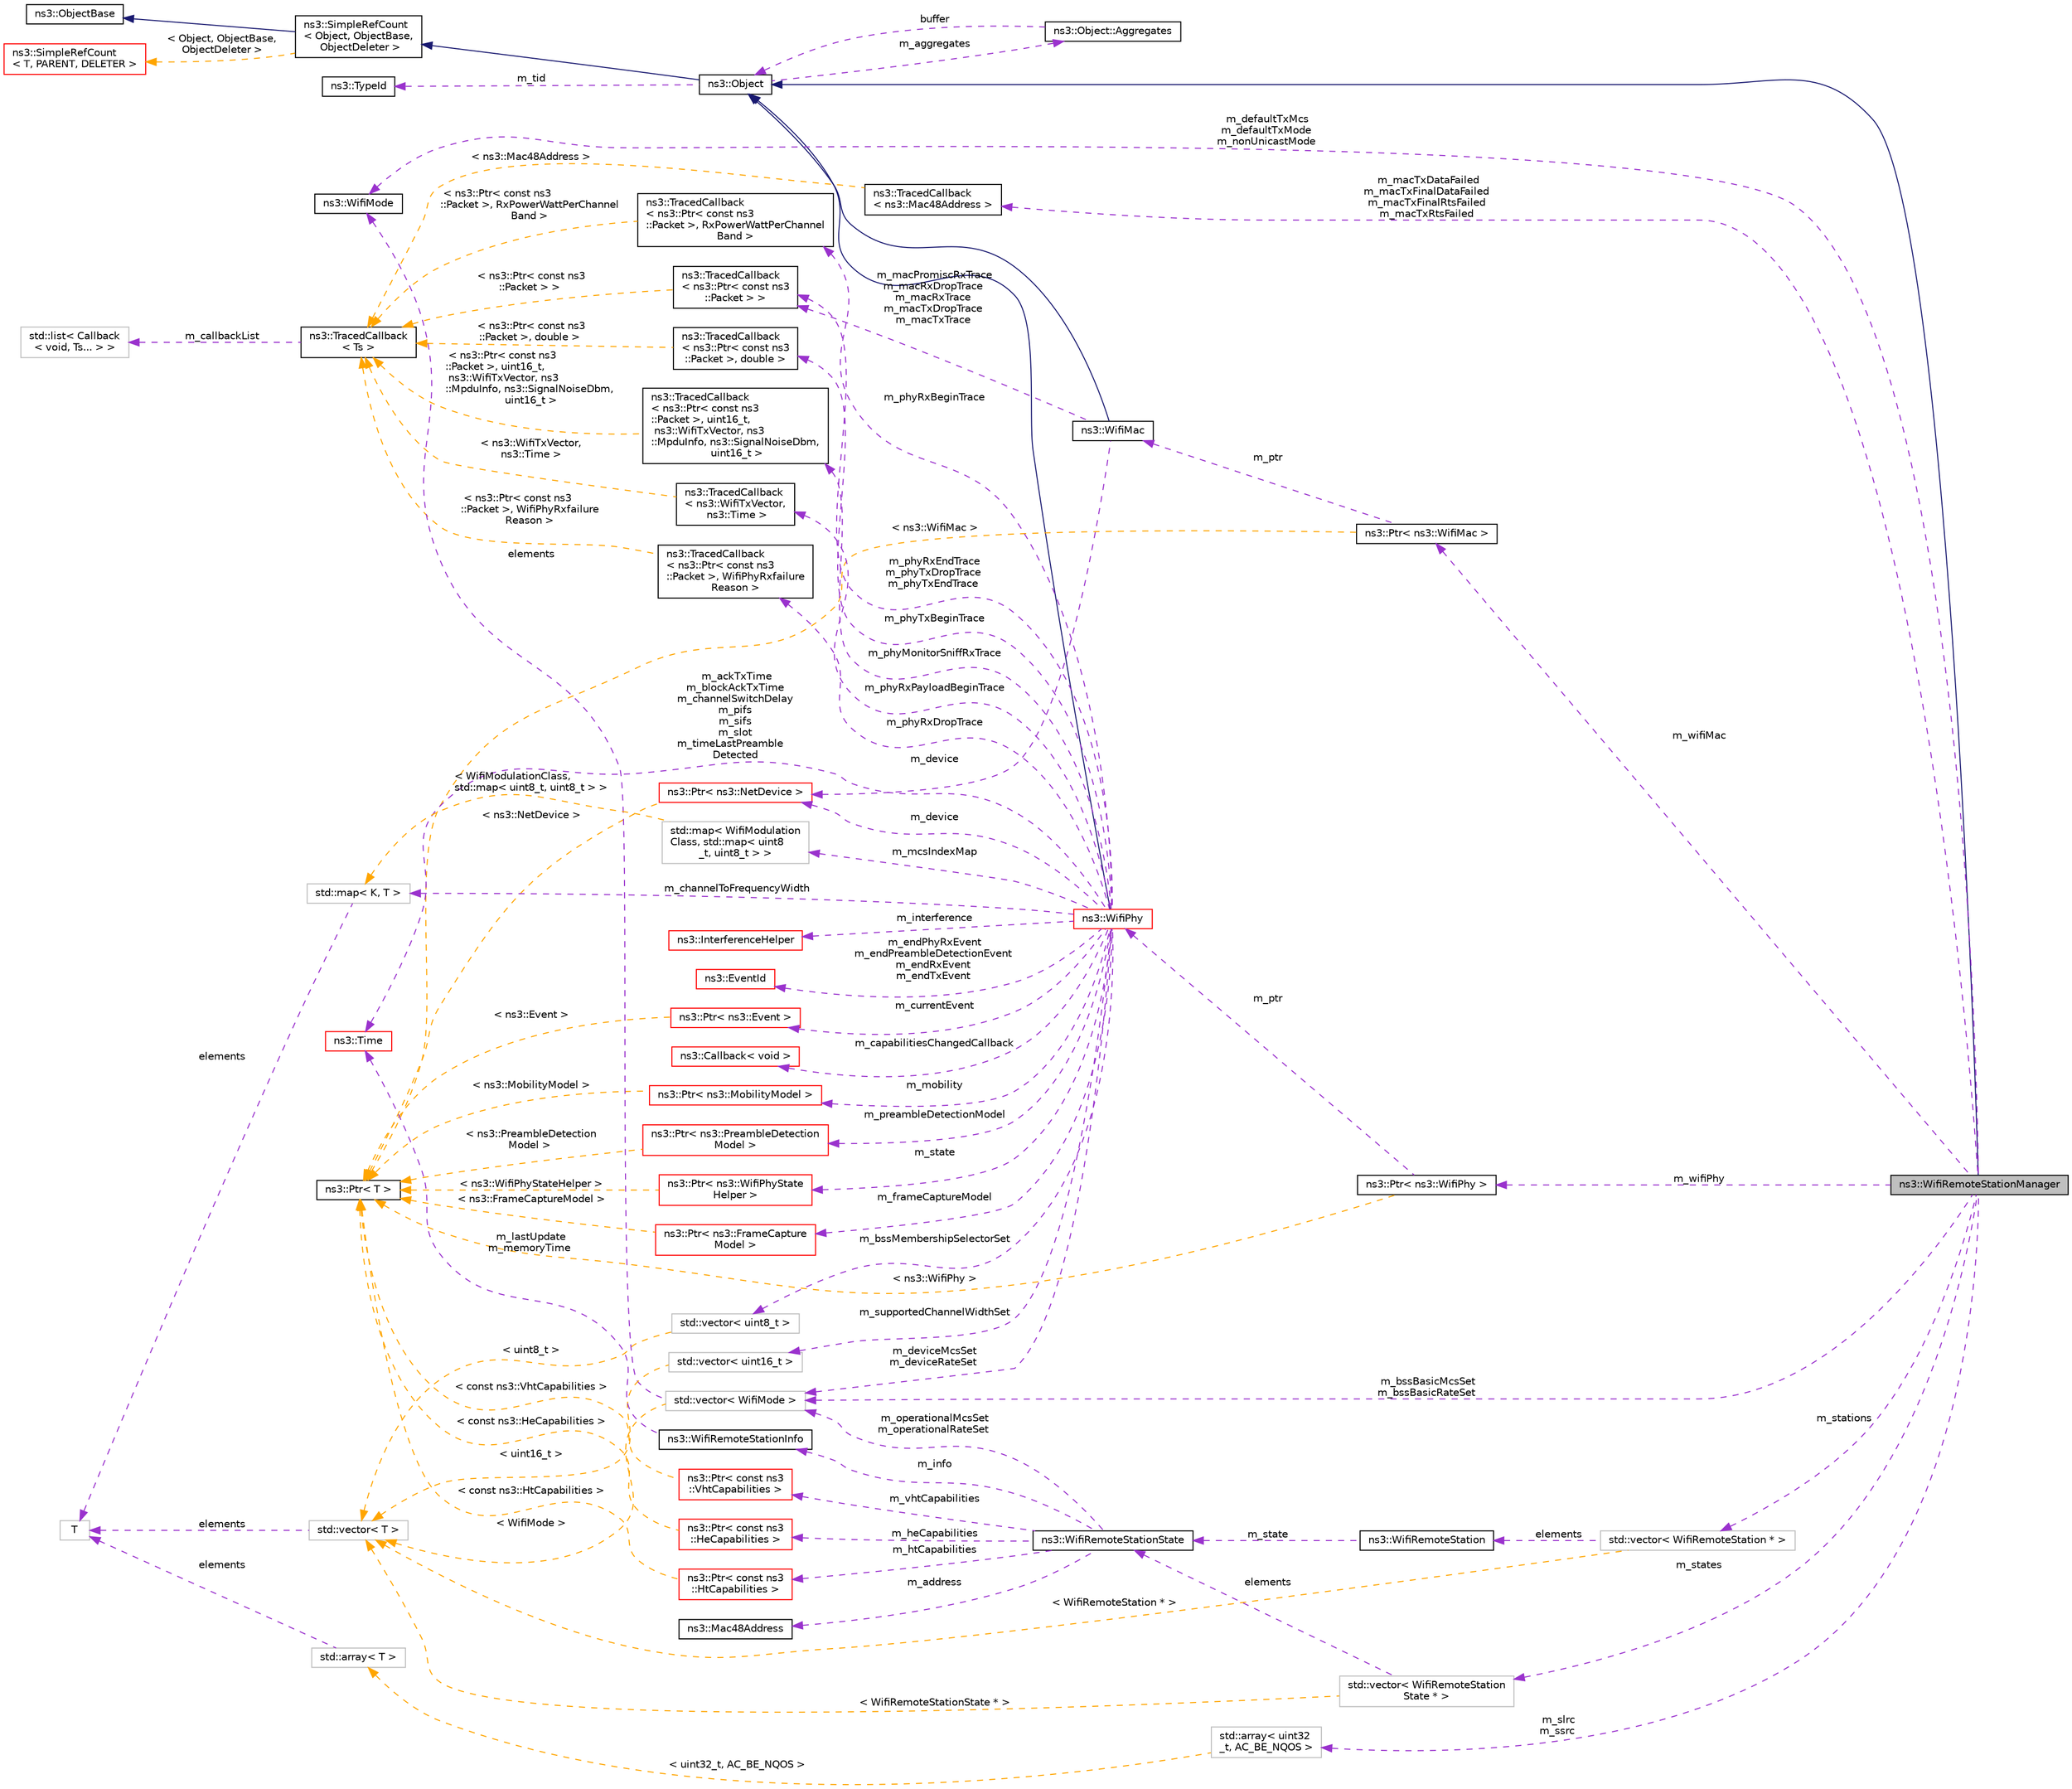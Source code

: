 digraph "ns3::WifiRemoteStationManager"
{
 // LATEX_PDF_SIZE
  edge [fontname="Helvetica",fontsize="10",labelfontname="Helvetica",labelfontsize="10"];
  node [fontname="Helvetica",fontsize="10",shape=record];
  rankdir="LR";
  Node1 [label="ns3::WifiRemoteStationManager",height=0.2,width=0.4,color="black", fillcolor="grey75", style="filled", fontcolor="black",tooltip="hold a list of per-remote-station state."];
  Node2 -> Node1 [dir="back",color="midnightblue",fontsize="10",style="solid",fontname="Helvetica"];
  Node2 [label="ns3::Object",height=0.2,width=0.4,color="black", fillcolor="white", style="filled",URL="$classns3_1_1_object.html",tooltip="A base class which provides memory management and object aggregation."];
  Node3 -> Node2 [dir="back",color="midnightblue",fontsize="10",style="solid",fontname="Helvetica"];
  Node3 [label="ns3::SimpleRefCount\l\< Object, ObjectBase,\l ObjectDeleter \>",height=0.2,width=0.4,color="black", fillcolor="white", style="filled",URL="$classns3_1_1_simple_ref_count.html",tooltip=" "];
  Node4 -> Node3 [dir="back",color="midnightblue",fontsize="10",style="solid",fontname="Helvetica"];
  Node4 [label="ns3::ObjectBase",height=0.2,width=0.4,color="black", fillcolor="white", style="filled",URL="$classns3_1_1_object_base.html",tooltip="Anchor the ns-3 type and attribute system."];
  Node5 -> Node3 [dir="back",color="orange",fontsize="10",style="dashed",label=" \< Object, ObjectBase,\l ObjectDeleter \>" ,fontname="Helvetica"];
  Node5 [label="ns3::SimpleRefCount\l\< T, PARENT, DELETER \>",height=0.2,width=0.4,color="red", fillcolor="white", style="filled",URL="$classns3_1_1_simple_ref_count.html",tooltip="A template-based reference counting class."];
  Node7 -> Node2 [dir="back",color="darkorchid3",fontsize="10",style="dashed",label=" m_tid" ,fontname="Helvetica"];
  Node7 [label="ns3::TypeId",height=0.2,width=0.4,color="black", fillcolor="white", style="filled",URL="$classns3_1_1_type_id.html",tooltip="a unique identifier for an interface."];
  Node8 -> Node2 [dir="back",color="darkorchid3",fontsize="10",style="dashed",label=" m_aggregates" ,fontname="Helvetica"];
  Node8 [label="ns3::Object::Aggregates",height=0.2,width=0.4,color="black", fillcolor="white", style="filled",URL="$structns3_1_1_object_1_1_aggregates.html",tooltip="The list of Objects aggregated to this one."];
  Node2 -> Node8 [dir="back",color="darkorchid3",fontsize="10",style="dashed",label=" buffer" ,fontname="Helvetica"];
  Node9 -> Node1 [dir="back",color="darkorchid3",fontsize="10",style="dashed",label=" m_wifiMac" ,fontname="Helvetica"];
  Node9 [label="ns3::Ptr\< ns3::WifiMac \>",height=0.2,width=0.4,color="black", fillcolor="white", style="filled",URL="$classns3_1_1_ptr.html",tooltip=" "];
  Node10 -> Node9 [dir="back",color="darkorchid3",fontsize="10",style="dashed",label=" m_ptr" ,fontname="Helvetica"];
  Node10 [label="ns3::WifiMac",height=0.2,width=0.4,color="black", fillcolor="white", style="filled",URL="$classns3_1_1_wifi_mac.html",tooltip="base class for all MAC-level wifi objects."];
  Node2 -> Node10 [dir="back",color="midnightblue",fontsize="10",style="solid",fontname="Helvetica"];
  Node11 -> Node10 [dir="back",color="darkorchid3",fontsize="10",style="dashed",label=" m_macPromiscRxTrace\nm_macRxDropTrace\nm_macRxTrace\nm_macTxDropTrace\nm_macTxTrace" ,fontname="Helvetica"];
  Node11 [label="ns3::TracedCallback\l\< ns3::Ptr\< const ns3\l::Packet \> \>",height=0.2,width=0.4,color="black", fillcolor="white", style="filled",URL="$classns3_1_1_traced_callback.html",tooltip=" "];
  Node12 -> Node11 [dir="back",color="orange",fontsize="10",style="dashed",label=" \< ns3::Ptr\< const ns3\l::Packet \> \>" ,fontname="Helvetica"];
  Node12 [label="ns3::TracedCallback\l\< Ts \>",height=0.2,width=0.4,color="black", fillcolor="white", style="filled",URL="$classns3_1_1_traced_callback.html",tooltip="Forward calls to a chain of Callback."];
  Node13 -> Node12 [dir="back",color="darkorchid3",fontsize="10",style="dashed",label=" m_callbackList" ,fontname="Helvetica"];
  Node13 [label="std::list\< Callback\l\< void, Ts... \> \>",height=0.2,width=0.4,color="grey75", fillcolor="white", style="filled",tooltip=" "];
  Node23 -> Node10 [dir="back",color="darkorchid3",fontsize="10",style="dashed",label=" m_device" ,fontname="Helvetica"];
  Node23 [label="ns3::Ptr\< ns3::NetDevice \>",height=0.2,width=0.4,color="red", fillcolor="white", style="filled",URL="$classns3_1_1_ptr.html",tooltip=" "];
  Node19 -> Node23 [dir="back",color="orange",fontsize="10",style="dashed",label=" \< ns3::NetDevice \>" ,fontname="Helvetica"];
  Node19 [label="ns3::Ptr\< T \>",height=0.2,width=0.4,color="black", fillcolor="white", style="filled",URL="$classns3_1_1_ptr.html",tooltip="Smart pointer class similar to boost::intrusive_ptr."];
  Node19 -> Node9 [dir="back",color="orange",fontsize="10",style="dashed",label=" \< ns3::WifiMac \>" ,fontname="Helvetica"];
  Node25 -> Node1 [dir="back",color="darkorchid3",fontsize="10",style="dashed",label=" m_stations" ,fontname="Helvetica"];
  Node25 [label="std::vector\< WifiRemoteStation * \>",height=0.2,width=0.4,color="grey75", fillcolor="white", style="filled",tooltip=" "];
  Node26 -> Node25 [dir="back",color="darkorchid3",fontsize="10",style="dashed",label=" elements" ,fontname="Helvetica"];
  Node26 [label="ns3::WifiRemoteStation",height=0.2,width=0.4,color="black", fillcolor="white", style="filled",URL="$structns3_1_1_wifi_remote_station.html",tooltip="hold per-remote-station state."];
  Node27 -> Node26 [dir="back",color="darkorchid3",fontsize="10",style="dashed",label=" m_state" ,fontname="Helvetica"];
  Node27 [label="ns3::WifiRemoteStationState",height=0.2,width=0.4,color="black", fillcolor="white", style="filled",URL="$structns3_1_1_wifi_remote_station_state.html",tooltip="A struct that holds information about each remote station."];
  Node28 -> Node27 [dir="back",color="darkorchid3",fontsize="10",style="dashed",label=" m_address" ,fontname="Helvetica"];
  Node28 [label="ns3::Mac48Address",height=0.2,width=0.4,color="black", fillcolor="white", style="filled",URL="$classns3_1_1_mac48_address.html",tooltip="an EUI-48 address"];
  Node29 -> Node27 [dir="back",color="darkorchid3",fontsize="10",style="dashed",label=" m_heCapabilities" ,fontname="Helvetica"];
  Node29 [label="ns3::Ptr\< const ns3\l::HeCapabilities \>",height=0.2,width=0.4,color="red", fillcolor="white", style="filled",URL="$classns3_1_1_ptr.html",tooltip=" "];
  Node19 -> Node29 [dir="back",color="orange",fontsize="10",style="dashed",label=" \< const ns3::HeCapabilities \>" ,fontname="Helvetica"];
  Node35 -> Node27 [dir="back",color="darkorchid3",fontsize="10",style="dashed",label=" m_operationalMcsSet\nm_operationalRateSet" ,fontname="Helvetica"];
  Node35 [label="std::vector\< WifiMode \>",height=0.2,width=0.4,color="grey75", fillcolor="white", style="filled",tooltip=" "];
  Node36 -> Node35 [dir="back",color="darkorchid3",fontsize="10",style="dashed",label=" elements" ,fontname="Helvetica"];
  Node36 [label="ns3::WifiMode",height=0.2,width=0.4,color="black", fillcolor="white", style="filled",URL="$classns3_1_1_wifi_mode.html",tooltip="represent a single transmission mode"];
  Node34 -> Node35 [dir="back",color="orange",fontsize="10",style="dashed",label=" \< WifiMode \>" ,fontname="Helvetica"];
  Node34 [label="std::vector\< T \>",height=0.2,width=0.4,color="grey75", fillcolor="white", style="filled",tooltip=" "];
  Node22 -> Node34 [dir="back",color="darkorchid3",fontsize="10",style="dashed",label=" elements" ,fontname="Helvetica"];
  Node22 [label="T",height=0.2,width=0.4,color="grey75", fillcolor="white", style="filled",tooltip=" "];
  Node37 -> Node27 [dir="back",color="darkorchid3",fontsize="10",style="dashed",label=" m_htCapabilities" ,fontname="Helvetica"];
  Node37 [label="ns3::Ptr\< const ns3\l::HtCapabilities \>",height=0.2,width=0.4,color="red", fillcolor="white", style="filled",URL="$classns3_1_1_ptr.html",tooltip=" "];
  Node19 -> Node37 [dir="back",color="orange",fontsize="10",style="dashed",label=" \< const ns3::HtCapabilities \>" ,fontname="Helvetica"];
  Node39 -> Node27 [dir="back",color="darkorchid3",fontsize="10",style="dashed",label=" m_vhtCapabilities" ,fontname="Helvetica"];
  Node39 [label="ns3::Ptr\< const ns3\l::VhtCapabilities \>",height=0.2,width=0.4,color="red", fillcolor="white", style="filled",URL="$classns3_1_1_ptr.html",tooltip=" "];
  Node19 -> Node39 [dir="back",color="orange",fontsize="10",style="dashed",label=" \< const ns3::VhtCapabilities \>" ,fontname="Helvetica"];
  Node41 -> Node27 [dir="back",color="darkorchid3",fontsize="10",style="dashed",label=" m_info" ,fontname="Helvetica"];
  Node41 [label="ns3::WifiRemoteStationInfo",height=0.2,width=0.4,color="black", fillcolor="white", style="filled",URL="$classns3_1_1_wifi_remote_station_info.html",tooltip="TID independent remote station statistics."];
  Node42 -> Node41 [dir="back",color="darkorchid3",fontsize="10",style="dashed",label=" m_lastUpdate\nm_memoryTime" ,fontname="Helvetica"];
  Node42 [label="ns3::Time",height=0.2,width=0.4,color="red", fillcolor="white", style="filled",URL="$classns3_1_1_time.html",tooltip="Simulation virtual time values and global simulation resolution."];
  Node34 -> Node25 [dir="back",color="orange",fontsize="10",style="dashed",label=" \< WifiRemoteStation * \>" ,fontname="Helvetica"];
  Node35 -> Node1 [dir="back",color="darkorchid3",fontsize="10",style="dashed",label=" m_bssBasicMcsSet\nm_bssBasicRateSet" ,fontname="Helvetica"];
  Node45 -> Node1 [dir="back",color="darkorchid3",fontsize="10",style="dashed",label=" m_macTxDataFailed\nm_macTxFinalDataFailed\nm_macTxFinalRtsFailed\nm_macTxRtsFailed" ,fontname="Helvetica"];
  Node45 [label="ns3::TracedCallback\l\< ns3::Mac48Address \>",height=0.2,width=0.4,color="black", fillcolor="white", style="filled",URL="$classns3_1_1_traced_callback.html",tooltip=" "];
  Node12 -> Node45 [dir="back",color="orange",fontsize="10",style="dashed",label=" \< ns3::Mac48Address \>" ,fontname="Helvetica"];
  Node46 -> Node1 [dir="back",color="darkorchid3",fontsize="10",style="dashed",label=" m_slrc\nm_ssrc" ,fontname="Helvetica"];
  Node46 [label="std::array\< uint32\l_t, AC_BE_NQOS \>",height=0.2,width=0.4,color="grey75", fillcolor="white", style="filled",tooltip=" "];
  Node47 -> Node46 [dir="back",color="orange",fontsize="10",style="dashed",label=" \< uint32_t, AC_BE_NQOS \>" ,fontname="Helvetica"];
  Node47 [label="std::array\< T \>",height=0.2,width=0.4,color="grey75", fillcolor="white", style="filled",tooltip=" "];
  Node22 -> Node47 [dir="back",color="darkorchid3",fontsize="10",style="dashed",label=" elements" ,fontname="Helvetica"];
  Node36 -> Node1 [dir="back",color="darkorchid3",fontsize="10",style="dashed",label=" m_defaultTxMcs\nm_defaultTxMode\nm_nonUnicastMode" ,fontname="Helvetica"];
  Node48 -> Node1 [dir="back",color="darkorchid3",fontsize="10",style="dashed",label=" m_states" ,fontname="Helvetica"];
  Node48 [label="std::vector\< WifiRemoteStation\lState * \>",height=0.2,width=0.4,color="grey75", fillcolor="white", style="filled",tooltip=" "];
  Node27 -> Node48 [dir="back",color="darkorchid3",fontsize="10",style="dashed",label=" elements" ,fontname="Helvetica"];
  Node34 -> Node48 [dir="back",color="orange",fontsize="10",style="dashed",label=" \< WifiRemoteStationState * \>" ,fontname="Helvetica"];
  Node49 -> Node1 [dir="back",color="darkorchid3",fontsize="10",style="dashed",label=" m_wifiPhy" ,fontname="Helvetica"];
  Node49 [label="ns3::Ptr\< ns3::WifiPhy \>",height=0.2,width=0.4,color="black", fillcolor="white", style="filled",URL="$classns3_1_1_ptr.html",tooltip=" "];
  Node50 -> Node49 [dir="back",color="darkorchid3",fontsize="10",style="dashed",label=" m_ptr" ,fontname="Helvetica"];
  Node50 [label="ns3::WifiPhy",height=0.2,width=0.4,color="red", fillcolor="white", style="filled",URL="$classns3_1_1_wifi_phy.html",tooltip="802.11 PHY layer model"];
  Node2 -> Node50 [dir="back",color="midnightblue",fontsize="10",style="solid",fontname="Helvetica"];
  Node51 -> Node50 [dir="back",color="darkorchid3",fontsize="10",style="dashed",label=" m_mobility" ,fontname="Helvetica"];
  Node51 [label="ns3::Ptr\< ns3::MobilityModel \>",height=0.2,width=0.4,color="red", fillcolor="white", style="filled",URL="$classns3_1_1_ptr.html",tooltip=" "];
  Node19 -> Node51 [dir="back",color="orange",fontsize="10",style="dashed",label=" \< ns3::MobilityModel \>" ,fontname="Helvetica"];
  Node54 -> Node50 [dir="back",color="darkorchid3",fontsize="10",style="dashed",label=" m_supportedChannelWidthSet" ,fontname="Helvetica"];
  Node54 [label="std::vector\< uint16_t \>",height=0.2,width=0.4,color="grey75", fillcolor="white", style="filled",tooltip=" "];
  Node34 -> Node54 [dir="back",color="orange",fontsize="10",style="dashed",label=" \< uint16_t \>" ,fontname="Helvetica"];
  Node55 -> Node50 [dir="back",color="darkorchid3",fontsize="10",style="dashed",label=" m_phyRxPayloadBeginTrace" ,fontname="Helvetica"];
  Node55 [label="ns3::TracedCallback\l\< ns3::WifiTxVector,\l ns3::Time \>",height=0.2,width=0.4,color="black", fillcolor="white", style="filled",URL="$classns3_1_1_traced_callback.html",tooltip=" "];
  Node12 -> Node55 [dir="back",color="orange",fontsize="10",style="dashed",label=" \< ns3::WifiTxVector,\l ns3::Time \>" ,fontname="Helvetica"];
  Node11 -> Node50 [dir="back",color="darkorchid3",fontsize="10",style="dashed",label=" m_phyRxEndTrace\nm_phyTxDropTrace\nm_phyTxEndTrace" ,fontname="Helvetica"];
  Node56 -> Node50 [dir="back",color="darkorchid3",fontsize="10",style="dashed",label=" m_channelToFrequencyWidth" ,fontname="Helvetica"];
  Node56 [label="std::map\< K, T \>",height=0.2,width=0.4,color="grey75", fillcolor="white", style="filled",tooltip=" "];
  Node22 -> Node56 [dir="back",color="darkorchid3",fontsize="10",style="dashed",label=" elements" ,fontname="Helvetica"];
  Node57 -> Node50 [dir="back",color="darkorchid3",fontsize="10",style="dashed",label=" m_mcsIndexMap" ,fontname="Helvetica"];
  Node57 [label="std::map\< WifiModulation\lClass, std::map\< uint8\l_t, uint8_t \> \>",height=0.2,width=0.4,color="grey75", fillcolor="white", style="filled",tooltip=" "];
  Node56 -> Node57 [dir="back",color="orange",fontsize="10",style="dashed",label=" \< WifiModulationClass,\l std::map\< uint8_t, uint8_t \> \>" ,fontname="Helvetica"];
  Node33 -> Node50 [dir="back",color="darkorchid3",fontsize="10",style="dashed",label=" m_bssMembershipSelectorSet" ,fontname="Helvetica"];
  Node33 [label="std::vector\< uint8_t \>",height=0.2,width=0.4,color="grey75", fillcolor="white", style="filled",tooltip=" "];
  Node34 -> Node33 [dir="back",color="orange",fontsize="10",style="dashed",label=" \< uint8_t \>" ,fontname="Helvetica"];
  Node59 -> Node50 [dir="back",color="darkorchid3",fontsize="10",style="dashed",label=" m_phyRxDropTrace" ,fontname="Helvetica"];
  Node59 [label="ns3::TracedCallback\l\< ns3::Ptr\< const ns3\l::Packet \>, WifiPhyRxfailure\lReason \>",height=0.2,width=0.4,color="black", fillcolor="white", style="filled",URL="$classns3_1_1_traced_callback.html",tooltip=" "];
  Node12 -> Node59 [dir="back",color="orange",fontsize="10",style="dashed",label=" \< ns3::Ptr\< const ns3\l::Packet \>, WifiPhyRxfailure\lReason \>" ,fontname="Helvetica"];
  Node60 -> Node50 [dir="back",color="darkorchid3",fontsize="10",style="dashed",label=" m_phyRxBeginTrace" ,fontname="Helvetica"];
  Node60 [label="ns3::TracedCallback\l\< ns3::Ptr\< const ns3\l::Packet \>, RxPowerWattPerChannel\lBand \>",height=0.2,width=0.4,color="black", fillcolor="white", style="filled",URL="$classns3_1_1_traced_callback.html",tooltip=" "];
  Node12 -> Node60 [dir="back",color="orange",fontsize="10",style="dashed",label=" \< ns3::Ptr\< const ns3\l::Packet \>, RxPowerWattPerChannel\lBand \>" ,fontname="Helvetica"];
  Node61 -> Node50 [dir="back",color="darkorchid3",fontsize="10",style="dashed",label=" m_interference" ,fontname="Helvetica"];
  Node61 [label="ns3::InterferenceHelper",height=0.2,width=0.4,color="red", fillcolor="white", style="filled",URL="$classns3_1_1_interference_helper.html",tooltip="handles interference calculations"];
  Node67 -> Node50 [dir="back",color="darkorchid3",fontsize="10",style="dashed",label=" m_endPhyRxEvent\nm_endPreambleDetectionEvent\nm_endRxEvent\nm_endTxEvent" ,fontname="Helvetica"];
  Node67 [label="ns3::EventId",height=0.2,width=0.4,color="red", fillcolor="white", style="filled",URL="$classns3_1_1_event_id.html",tooltip="An identifier for simulation events."];
  Node71 -> Node50 [dir="back",color="darkorchid3",fontsize="10",style="dashed",label=" m_preambleDetectionModel" ,fontname="Helvetica"];
  Node71 [label="ns3::Ptr\< ns3::PreambleDetection\lModel \>",height=0.2,width=0.4,color="red", fillcolor="white", style="filled",URL="$classns3_1_1_ptr.html",tooltip=" "];
  Node19 -> Node71 [dir="back",color="orange",fontsize="10",style="dashed",label=" \< ns3::PreambleDetection\lModel \>" ,fontname="Helvetica"];
  Node23 -> Node50 [dir="back",color="darkorchid3",fontsize="10",style="dashed",label=" m_device" ,fontname="Helvetica"];
  Node35 -> Node50 [dir="back",color="darkorchid3",fontsize="10",style="dashed",label=" m_deviceMcsSet\nm_deviceRateSet" ,fontname="Helvetica"];
  Node42 -> Node50 [dir="back",color="darkorchid3",fontsize="10",style="dashed",label=" m_ackTxTime\nm_blockAckTxTime\nm_channelSwitchDelay\nm_pifs\nm_sifs\nm_slot\nm_timeLastPreamble\lDetected" ,fontname="Helvetica"];
  Node73 -> Node50 [dir="back",color="darkorchid3",fontsize="10",style="dashed",label=" m_state" ,fontname="Helvetica"];
  Node73 [label="ns3::Ptr\< ns3::WifiPhyState\lHelper \>",height=0.2,width=0.4,color="red", fillcolor="white", style="filled",URL="$classns3_1_1_ptr.html",tooltip=" "];
  Node19 -> Node73 [dir="back",color="orange",fontsize="10",style="dashed",label=" \< ns3::WifiPhyStateHelper \>" ,fontname="Helvetica"];
  Node83 -> Node50 [dir="back",color="darkorchid3",fontsize="10",style="dashed",label=" m_capabilitiesChangedCallback" ,fontname="Helvetica"];
  Node83 [label="ns3::Callback\< void \>",height=0.2,width=0.4,color="red", fillcolor="white", style="filled",URL="$classns3_1_1_callback.html",tooltip=" "];
  Node84 -> Node50 [dir="back",color="darkorchid3",fontsize="10",style="dashed",label=" m_frameCaptureModel" ,fontname="Helvetica"];
  Node84 [label="ns3::Ptr\< ns3::FrameCapture\lModel \>",height=0.2,width=0.4,color="red", fillcolor="white", style="filled",URL="$classns3_1_1_ptr.html",tooltip=" "];
  Node19 -> Node84 [dir="back",color="orange",fontsize="10",style="dashed",label=" \< ns3::FrameCaptureModel \>" ,fontname="Helvetica"];
  Node86 -> Node50 [dir="back",color="darkorchid3",fontsize="10",style="dashed",label=" m_phyMonitorSniffRxTrace" ,fontname="Helvetica"];
  Node86 [label="ns3::TracedCallback\l\< ns3::Ptr\< const ns3\l::Packet \>, uint16_t,\l ns3::WifiTxVector, ns3\l::MpduInfo, ns3::SignalNoiseDbm,\l uint16_t \>",height=0.2,width=0.4,color="black", fillcolor="white", style="filled",URL="$classns3_1_1_traced_callback.html",tooltip=" "];
  Node12 -> Node86 [dir="back",color="orange",fontsize="10",style="dashed",label=" \< ns3::Ptr\< const ns3\l::Packet \>, uint16_t,\l ns3::WifiTxVector, ns3\l::MpduInfo, ns3::SignalNoiseDbm,\l uint16_t \>" ,fontname="Helvetica"];
  Node87 -> Node50 [dir="back",color="darkorchid3",fontsize="10",style="dashed",label=" m_currentEvent" ,fontname="Helvetica"];
  Node87 [label="ns3::Ptr\< ns3::Event \>",height=0.2,width=0.4,color="red", fillcolor="white", style="filled",URL="$classns3_1_1_ptr.html",tooltip=" "];
  Node19 -> Node87 [dir="back",color="orange",fontsize="10",style="dashed",label=" \< ns3::Event \>" ,fontname="Helvetica"];
  Node81 -> Node50 [dir="back",color="darkorchid3",fontsize="10",style="dashed",label=" m_phyTxBeginTrace" ,fontname="Helvetica"];
  Node81 [label="ns3::TracedCallback\l\< ns3::Ptr\< const ns3\l::Packet \>, double \>",height=0.2,width=0.4,color="black", fillcolor="white", style="filled",URL="$classns3_1_1_traced_callback.html",tooltip=" "];
  Node12 -> Node81 [dir="back",color="orange",fontsize="10",style="dashed",label=" \< ns3::Ptr\< const ns3\l::Packet \>, double \>" ,fontname="Helvetica"];
  Node19 -> Node49 [dir="back",color="orange",fontsize="10",style="dashed",label=" \< ns3::WifiPhy \>" ,fontname="Helvetica"];
}
